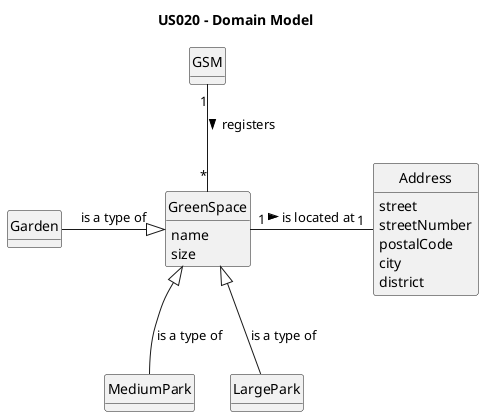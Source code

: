@startuml
skinparam monochrome true
skinparam packageStyle rectangle
skinparam shadowing false

skinparam classAttributeIconSize 0

hide circle
hide methods

title US020 - Domain Model


class GreenSpace {
  name
  size
}

class Garden {

}

class MediumPark {

}

class LargePark {

}

class Address{
    street
    streetNumber
    postalCode
    city
    district
}

GSM "1" -d- "*" GreenSpace : registers >
GreenSpace "1" --r "1" Address : is located at  >
Garden --r|> GreenSpace : "is a type of"
MediumPark --u|> GreenSpace : "is a type of"
LargePark --u|> GreenSpace : "is a type of"

@enduml